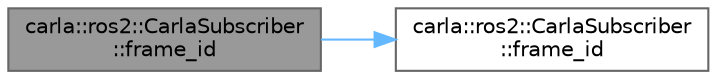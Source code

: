 digraph "carla::ros2::CarlaSubscriber::frame_id"
{
 // INTERACTIVE_SVG=YES
 // LATEX_PDF_SIZE
  bgcolor="transparent";
  edge [fontname=Helvetica,fontsize=10,labelfontname=Helvetica,labelfontsize=10];
  node [fontname=Helvetica,fontsize=10,shape=box,height=0.2,width=0.4];
  rankdir="LR";
  Node1 [id="Node000001",label="carla::ros2::CarlaSubscriber\l::frame_id",height=0.2,width=0.4,color="gray40", fillcolor="grey60", style="filled", fontcolor="black",tooltip=" "];
  Node1 -> Node2 [id="edge1_Node000001_Node000002",color="steelblue1",style="solid",tooltip=" "];
  Node2 [id="Node000002",label="carla::ros2::CarlaSubscriber\l::frame_id",height=0.2,width=0.4,color="grey40", fillcolor="white", style="filled",URL="$de/dd4/classcarla_1_1ros2_1_1CarlaSubscriber.html#a7b2640e417b79dd3b45286302e34315d",tooltip=" "];
}

